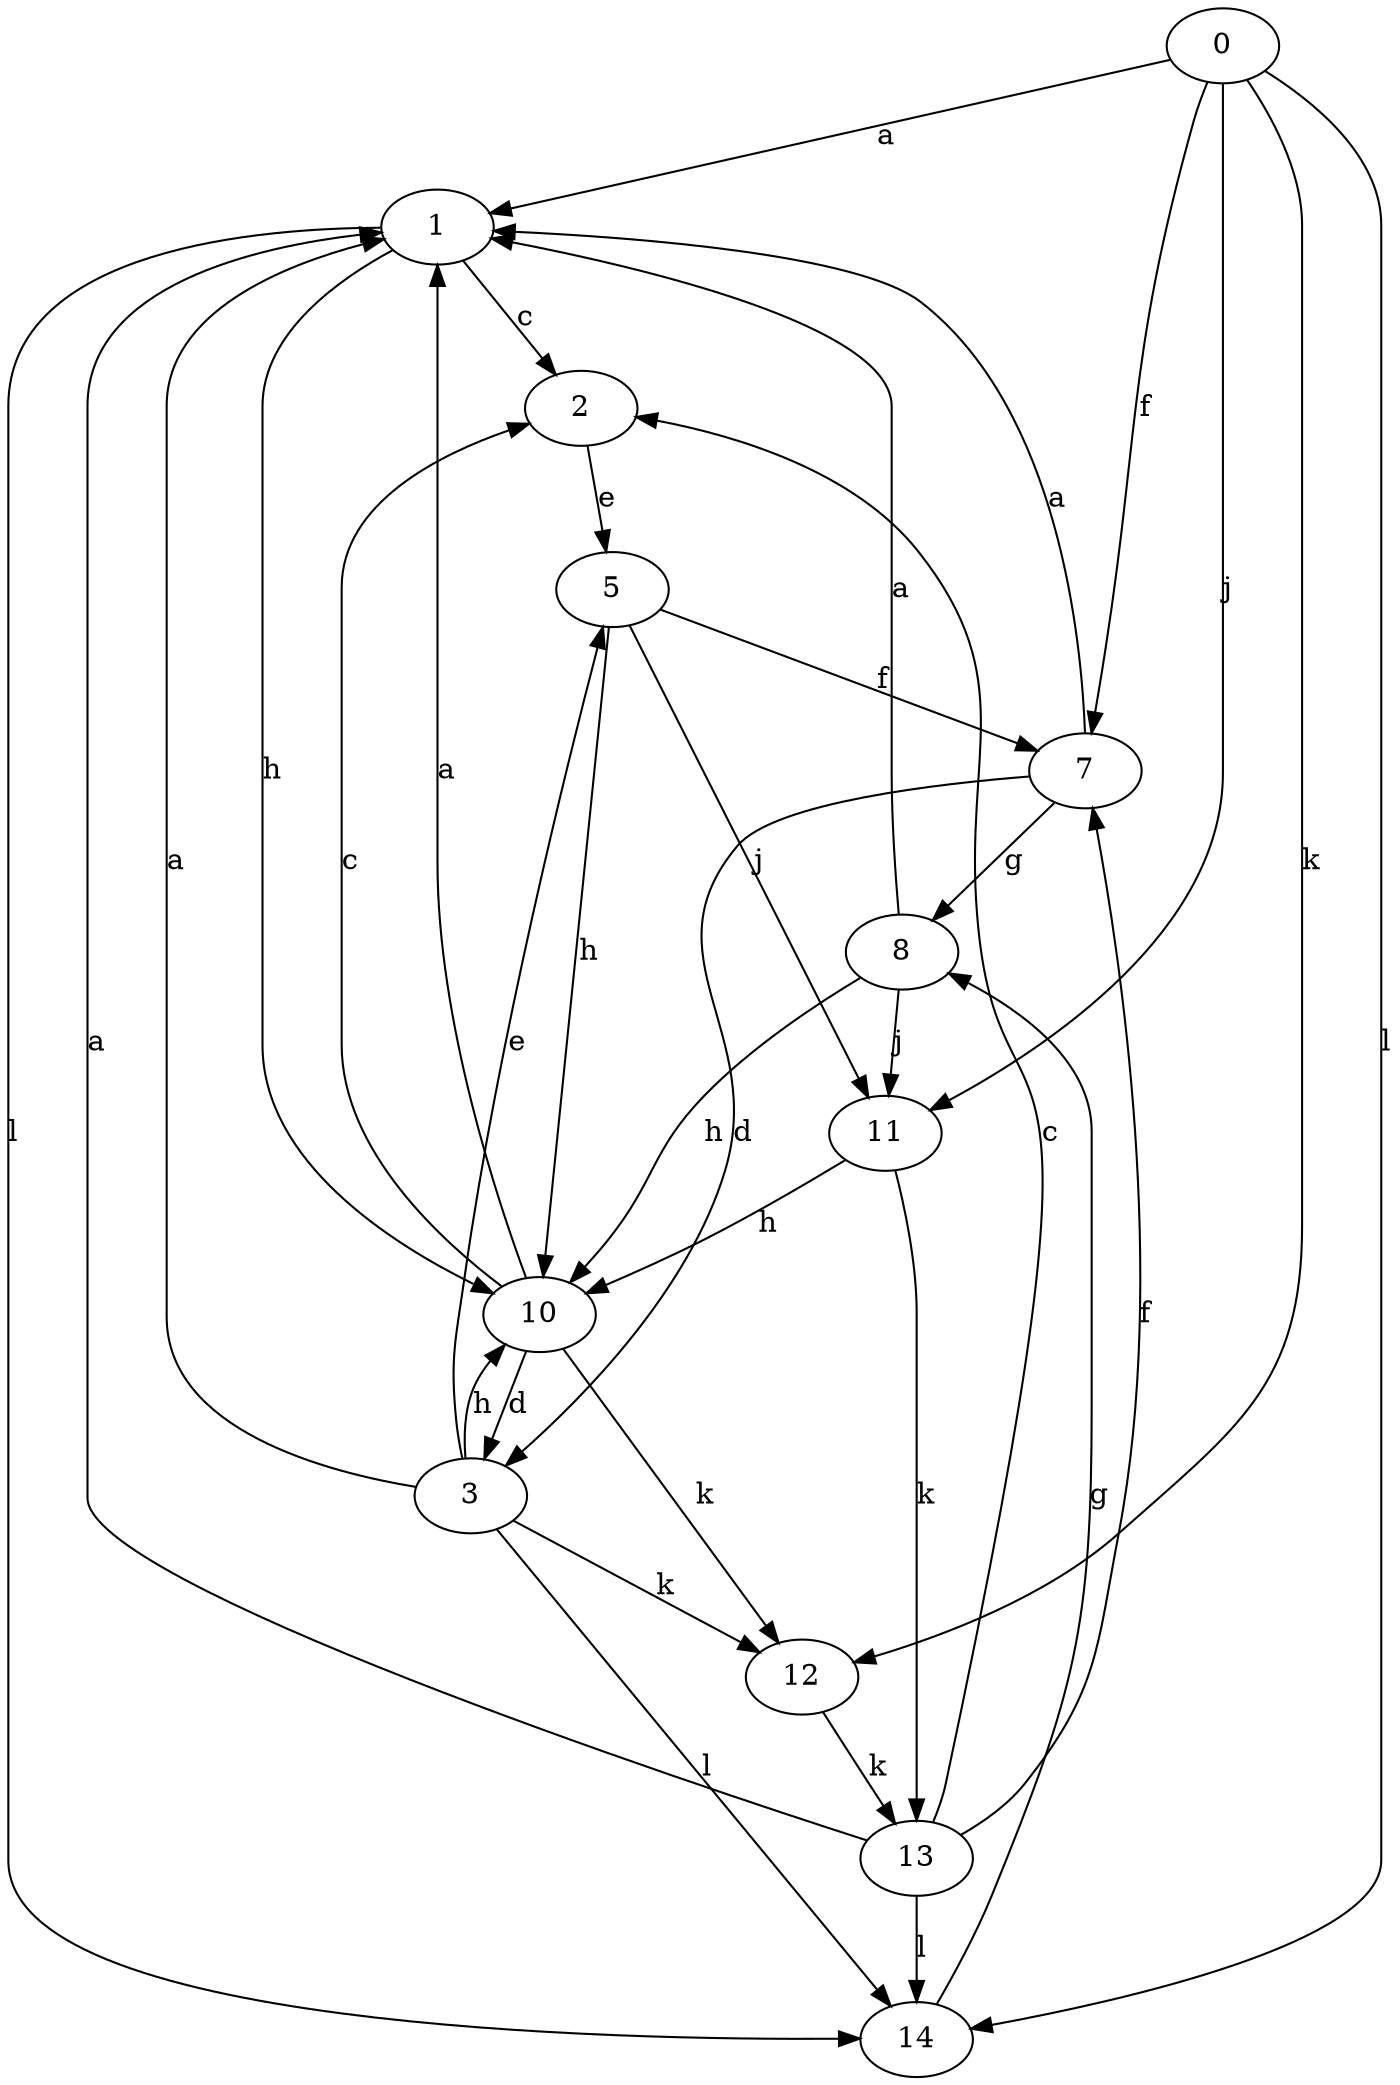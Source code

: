 strict digraph  {
0;
1;
2;
3;
5;
7;
8;
10;
11;
12;
13;
14;
0 -> 1  [label=a];
0 -> 7  [label=f];
0 -> 11  [label=j];
0 -> 12  [label=k];
0 -> 14  [label=l];
1 -> 2  [label=c];
1 -> 10  [label=h];
1 -> 14  [label=l];
2 -> 5  [label=e];
3 -> 1  [label=a];
3 -> 5  [label=e];
3 -> 10  [label=h];
3 -> 12  [label=k];
3 -> 14  [label=l];
5 -> 7  [label=f];
5 -> 10  [label=h];
5 -> 11  [label=j];
7 -> 1  [label=a];
7 -> 3  [label=d];
7 -> 8  [label=g];
8 -> 1  [label=a];
8 -> 10  [label=h];
8 -> 11  [label=j];
10 -> 1  [label=a];
10 -> 2  [label=c];
10 -> 3  [label=d];
10 -> 12  [label=k];
11 -> 10  [label=h];
11 -> 13  [label=k];
12 -> 13  [label=k];
13 -> 1  [label=a];
13 -> 2  [label=c];
13 -> 7  [label=f];
13 -> 14  [label=l];
14 -> 8  [label=g];
}
